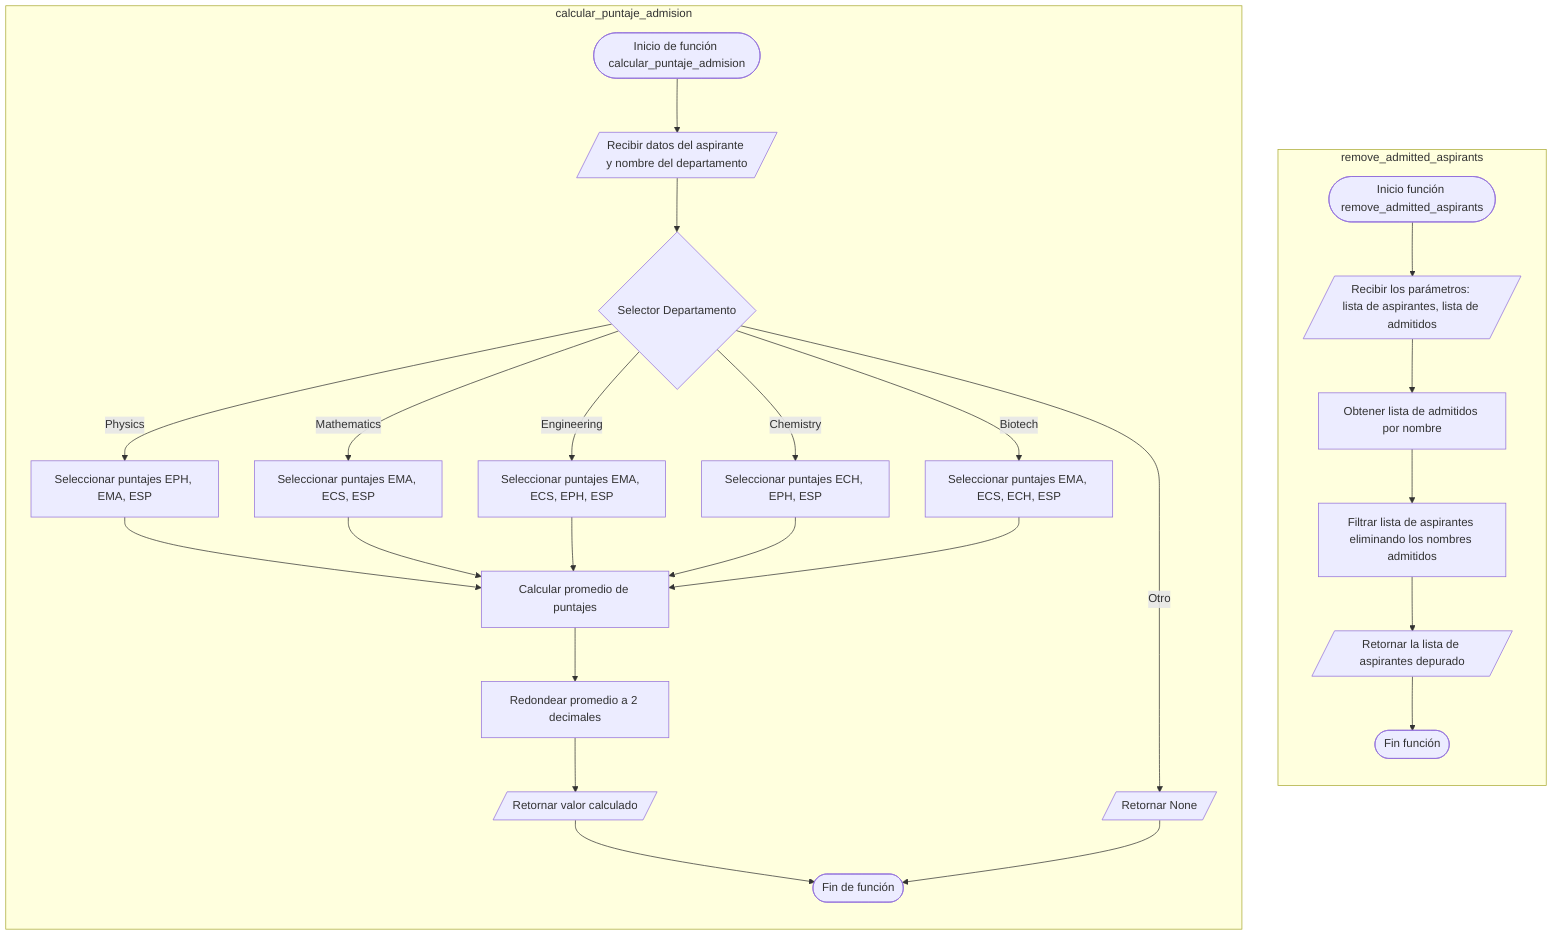 flowchart TD

subgraph remove_admitted_aspirants
direction TB
R0([Inicio función remove_admitted_aspirants]) --> R1
R1[/Recibir los parámetros: lista de aspirantes, lista de admitidos/] --> R2
R2[Obtener lista de admitidos por nombre] --> R3
R3[Filtrar lista de aspirantes eliminando los nombres admitidos] --> R4
R4[/Retornar la lista de aspirantes depurado/] --> R5
R5([Fin función])
end

subgraph calcular_puntaje_admision
direction TB
A2([Inicio de función calcular_puntaje_admision]) --> B2
B2[/Recibir datos del aspirante y nombre del departamento/] --> C2
C2{Selector Departamento} -- Physics --> E21 
C2 -- Mathematics --> E22
C2 -- Engineering --> E23
C2 -- Chemistry --> E24
C2 -- Biotech --> E25
C2 -- Otro --> F21

E21[Seleccionar puntajes EPH, EMA, ESP] --> G2[Calcular promedio de puntajes]
E22[Seleccionar puntajes EMA, ECS, ESP] --> G2
E23[Seleccionar puntajes EMA, ECS, EPH, ESP] --> G2
E24[Seleccionar puntajes ECH, EPH, ESP] --> G2
E25[Seleccionar puntajes EMA, ECS, ECH, ESP] --> G2

G2 --> H2[Redondear promedio a 2 decimales]
H2 --> I2[/Retornar valor calculado/]
I2 --> J2([Fin de función])
F21[/Retornar None/] --> J2
end